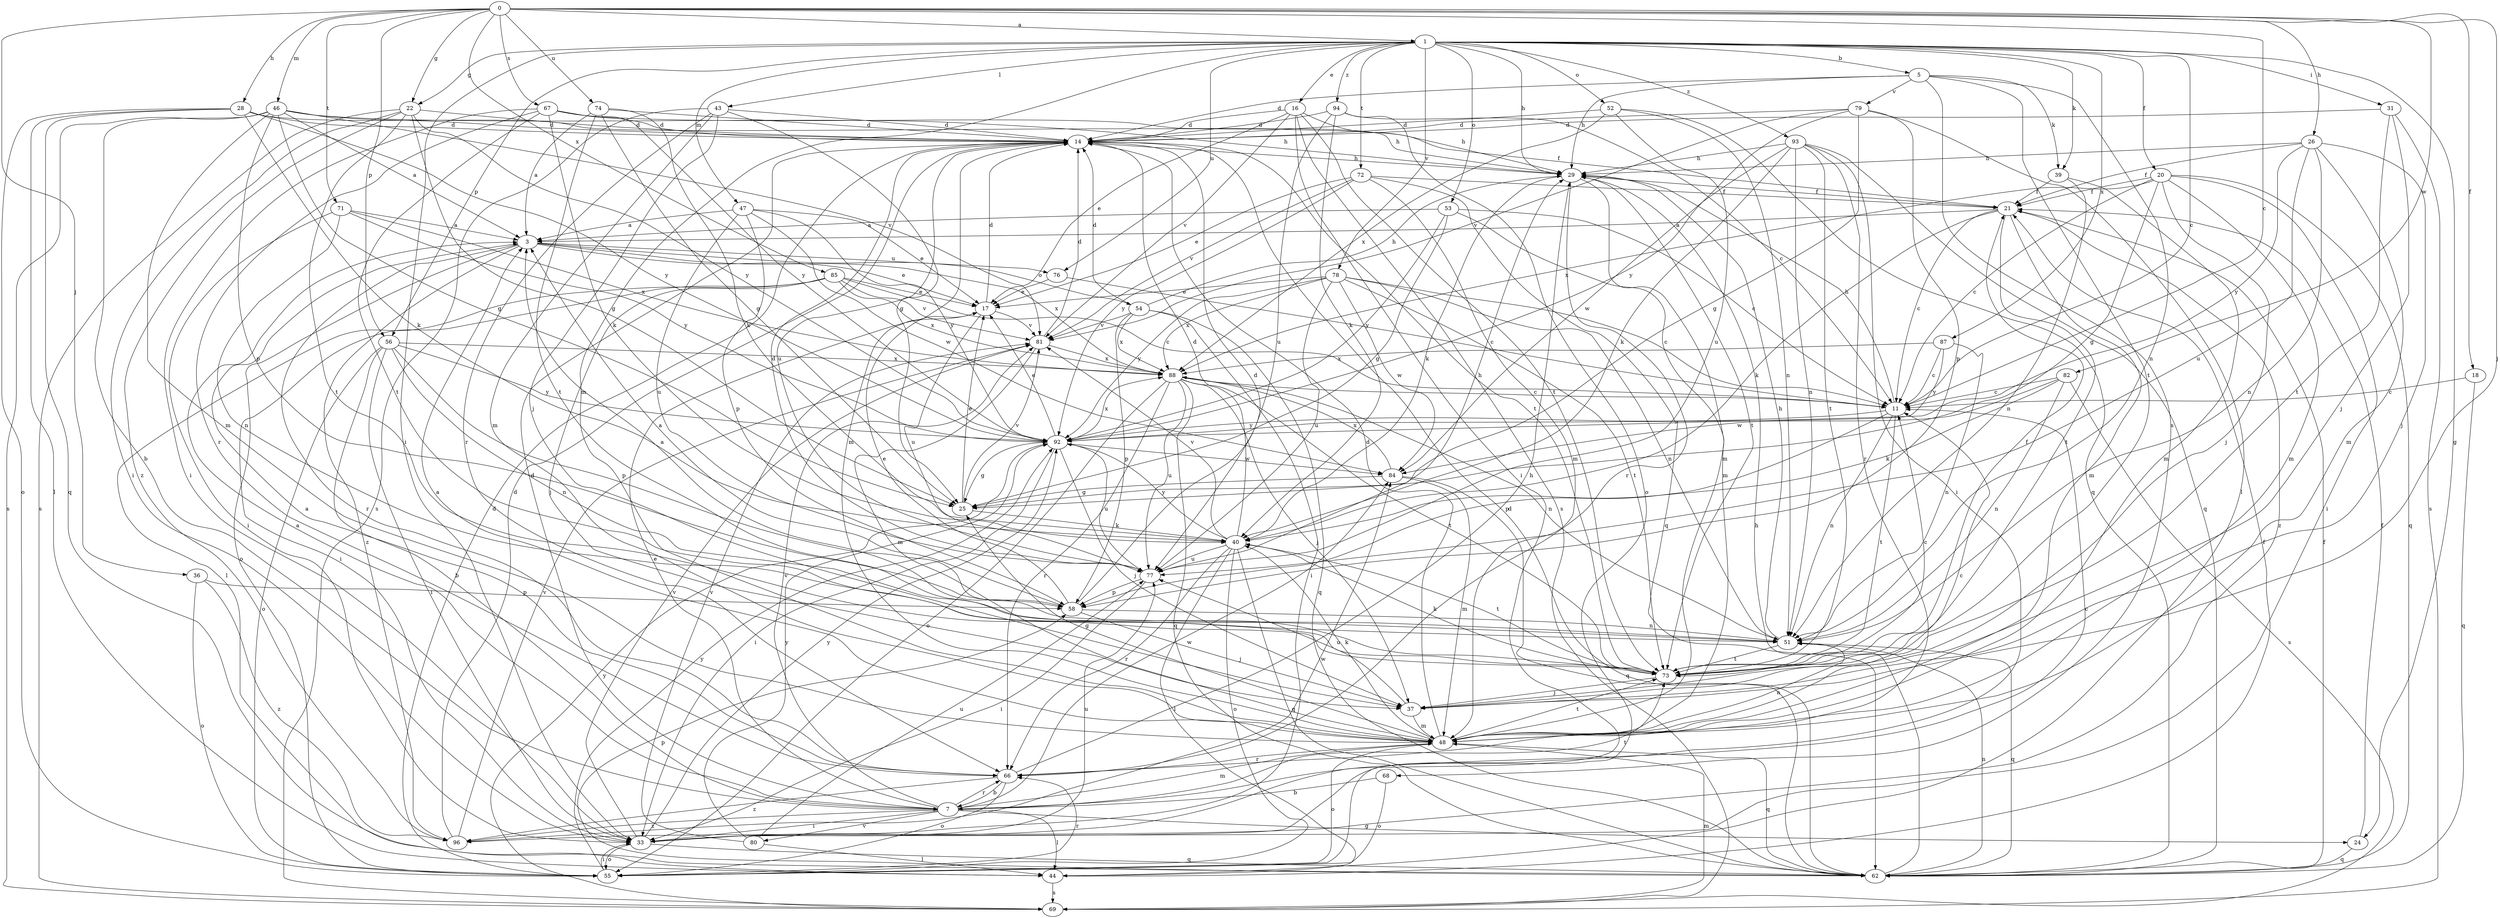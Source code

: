 strict digraph  {
0;
1;
3;
5;
7;
11;
14;
16;
17;
18;
20;
21;
22;
24;
25;
26;
28;
29;
31;
33;
36;
37;
39;
40;
43;
44;
46;
47;
48;
51;
52;
53;
54;
55;
56;
58;
62;
66;
67;
68;
69;
71;
72;
73;
74;
76;
77;
78;
79;
80;
81;
82;
84;
85;
87;
88;
92;
93;
94;
96;
0 -> 1  [label=a];
0 -> 11  [label=c];
0 -> 18  [label=f];
0 -> 22  [label=g];
0 -> 26  [label=h];
0 -> 28  [label=h];
0 -> 36  [label=j];
0 -> 37  [label=j];
0 -> 46  [label=m];
0 -> 56  [label=p];
0 -> 67  [label=s];
0 -> 71  [label=t];
0 -> 74  [label=u];
0 -> 82  [label=w];
0 -> 85  [label=x];
1 -> 5  [label=b];
1 -> 11  [label=c];
1 -> 16  [label=e];
1 -> 20  [label=f];
1 -> 22  [label=g];
1 -> 24  [label=g];
1 -> 29  [label=h];
1 -> 31  [label=i];
1 -> 33  [label=i];
1 -> 39  [label=k];
1 -> 43  [label=l];
1 -> 47  [label=m];
1 -> 48  [label=m];
1 -> 52  [label=o];
1 -> 53  [label=o];
1 -> 56  [label=p];
1 -> 72  [label=t];
1 -> 76  [label=u];
1 -> 78  [label=v];
1 -> 87  [label=x];
1 -> 93  [label=z];
1 -> 94  [label=z];
3 -> 17  [label=e];
3 -> 54  [label=o];
3 -> 55  [label=o];
3 -> 66  [label=r];
3 -> 76  [label=u];
3 -> 88  [label=x];
3 -> 96  [label=z];
5 -> 14  [label=d];
5 -> 29  [label=h];
5 -> 39  [label=k];
5 -> 51  [label=n];
5 -> 68  [label=s];
5 -> 73  [label=t];
5 -> 79  [label=v];
7 -> 3  [label=a];
7 -> 11  [label=c];
7 -> 14  [label=d];
7 -> 17  [label=e];
7 -> 24  [label=g];
7 -> 33  [label=i];
7 -> 44  [label=l];
7 -> 48  [label=m];
7 -> 66  [label=r];
7 -> 73  [label=t];
7 -> 80  [label=v];
7 -> 81  [label=v];
7 -> 84  [label=w];
7 -> 96  [label=z];
11 -> 29  [label=h];
11 -> 51  [label=n];
11 -> 58  [label=p];
11 -> 73  [label=t];
11 -> 92  [label=y];
14 -> 29  [label=h];
14 -> 48  [label=m];
14 -> 73  [label=t];
14 -> 77  [label=u];
16 -> 14  [label=d];
16 -> 17  [label=e];
16 -> 29  [label=h];
16 -> 33  [label=i];
16 -> 69  [label=s];
16 -> 73  [label=t];
16 -> 81  [label=v];
17 -> 14  [label=d];
17 -> 77  [label=u];
17 -> 81  [label=v];
18 -> 11  [label=c];
18 -> 62  [label=q];
20 -> 11  [label=c];
20 -> 21  [label=f];
20 -> 25  [label=g];
20 -> 33  [label=i];
20 -> 37  [label=j];
20 -> 48  [label=m];
20 -> 62  [label=q];
20 -> 88  [label=x];
21 -> 3  [label=a];
21 -> 11  [label=c];
21 -> 40  [label=k];
21 -> 48  [label=m];
21 -> 73  [label=t];
21 -> 96  [label=z];
22 -> 14  [label=d];
22 -> 25  [label=g];
22 -> 33  [label=i];
22 -> 69  [label=s];
22 -> 73  [label=t];
22 -> 92  [label=y];
22 -> 96  [label=z];
24 -> 21  [label=f];
24 -> 62  [label=q];
25 -> 17  [label=e];
25 -> 40  [label=k];
25 -> 81  [label=v];
26 -> 21  [label=f];
26 -> 29  [label=h];
26 -> 37  [label=j];
26 -> 48  [label=m];
26 -> 51  [label=n];
26 -> 77  [label=u];
26 -> 92  [label=y];
28 -> 14  [label=d];
28 -> 21  [label=f];
28 -> 40  [label=k];
28 -> 44  [label=l];
28 -> 55  [label=o];
28 -> 62  [label=q];
28 -> 92  [label=y];
29 -> 21  [label=f];
29 -> 40  [label=k];
29 -> 48  [label=m];
29 -> 66  [label=r];
29 -> 73  [label=t];
31 -> 14  [label=d];
31 -> 37  [label=j];
31 -> 69  [label=s];
31 -> 73  [label=t];
33 -> 55  [label=o];
33 -> 62  [label=q];
33 -> 77  [label=u];
33 -> 81  [label=v];
33 -> 92  [label=y];
36 -> 55  [label=o];
36 -> 58  [label=p];
36 -> 96  [label=z];
37 -> 48  [label=m];
37 -> 77  [label=u];
39 -> 21  [label=f];
39 -> 48  [label=m];
39 -> 51  [label=n];
40 -> 14  [label=d];
40 -> 44  [label=l];
40 -> 55  [label=o];
40 -> 62  [label=q];
40 -> 66  [label=r];
40 -> 73  [label=t];
40 -> 77  [label=u];
40 -> 81  [label=v];
40 -> 92  [label=y];
43 -> 14  [label=d];
43 -> 25  [label=g];
43 -> 37  [label=j];
43 -> 48  [label=m];
43 -> 66  [label=r];
43 -> 69  [label=s];
44 -> 21  [label=f];
44 -> 69  [label=s];
46 -> 3  [label=a];
46 -> 7  [label=b];
46 -> 14  [label=d];
46 -> 25  [label=g];
46 -> 29  [label=h];
46 -> 48  [label=m];
46 -> 58  [label=p];
46 -> 69  [label=s];
46 -> 81  [label=v];
47 -> 3  [label=a];
47 -> 17  [label=e];
47 -> 58  [label=p];
47 -> 77  [label=u];
47 -> 84  [label=w];
47 -> 92  [label=y];
48 -> 3  [label=a];
48 -> 11  [label=c];
48 -> 14  [label=d];
48 -> 25  [label=g];
48 -> 40  [label=k];
48 -> 51  [label=n];
48 -> 55  [label=o];
48 -> 62  [label=q];
48 -> 66  [label=r];
48 -> 73  [label=t];
51 -> 3  [label=a];
51 -> 29  [label=h];
51 -> 62  [label=q];
51 -> 73  [label=t];
52 -> 14  [label=d];
52 -> 51  [label=n];
52 -> 62  [label=q];
52 -> 77  [label=u];
52 -> 88  [label=x];
53 -> 3  [label=a];
53 -> 11  [label=c];
53 -> 25  [label=g];
53 -> 48  [label=m];
53 -> 92  [label=y];
54 -> 14  [label=d];
54 -> 29  [label=h];
54 -> 33  [label=i];
54 -> 58  [label=p];
54 -> 62  [label=q];
54 -> 81  [label=v];
54 -> 88  [label=x];
55 -> 14  [label=d];
55 -> 33  [label=i];
55 -> 66  [label=r];
55 -> 92  [label=y];
56 -> 7  [label=b];
56 -> 33  [label=i];
56 -> 51  [label=n];
56 -> 55  [label=o];
56 -> 58  [label=p];
56 -> 88  [label=x];
56 -> 92  [label=y];
58 -> 3  [label=a];
58 -> 14  [label=d];
58 -> 17  [label=e];
58 -> 37  [label=j];
58 -> 51  [label=n];
62 -> 14  [label=d];
62 -> 21  [label=f];
62 -> 29  [label=h];
62 -> 51  [label=n];
62 -> 58  [label=p];
66 -> 3  [label=a];
66 -> 7  [label=b];
66 -> 29  [label=h];
66 -> 55  [label=o];
66 -> 96  [label=z];
67 -> 14  [label=d];
67 -> 29  [label=h];
67 -> 33  [label=i];
67 -> 40  [label=k];
67 -> 66  [label=r];
67 -> 73  [label=t];
67 -> 92  [label=y];
68 -> 7  [label=b];
68 -> 55  [label=o];
69 -> 48  [label=m];
69 -> 92  [label=y];
71 -> 3  [label=a];
71 -> 33  [label=i];
71 -> 51  [label=n];
71 -> 88  [label=x];
71 -> 92  [label=y];
72 -> 17  [label=e];
72 -> 21  [label=f];
72 -> 48  [label=m];
72 -> 62  [label=q];
72 -> 81  [label=v];
72 -> 92  [label=y];
73 -> 11  [label=c];
73 -> 21  [label=f];
73 -> 37  [label=j];
73 -> 40  [label=k];
74 -> 3  [label=a];
74 -> 14  [label=d];
74 -> 25  [label=g];
74 -> 40  [label=k];
74 -> 73  [label=t];
76 -> 11  [label=c];
76 -> 17  [label=e];
77 -> 14  [label=d];
77 -> 29  [label=h];
77 -> 33  [label=i];
77 -> 58  [label=p];
78 -> 11  [label=c];
78 -> 17  [label=e];
78 -> 51  [label=n];
78 -> 73  [label=t];
78 -> 77  [label=u];
78 -> 84  [label=w];
78 -> 88  [label=x];
78 -> 92  [label=y];
79 -> 14  [label=d];
79 -> 25  [label=g];
79 -> 44  [label=l];
79 -> 58  [label=p];
79 -> 81  [label=v];
79 -> 92  [label=y];
80 -> 44  [label=l];
80 -> 77  [label=u];
80 -> 81  [label=v];
80 -> 92  [label=y];
81 -> 14  [label=d];
81 -> 48  [label=m];
81 -> 88  [label=x];
82 -> 11  [label=c];
82 -> 40  [label=k];
82 -> 51  [label=n];
82 -> 69  [label=s];
82 -> 84  [label=w];
84 -> 25  [label=g];
84 -> 48  [label=m];
84 -> 62  [label=q];
84 -> 88  [label=x];
85 -> 11  [label=c];
85 -> 17  [label=e];
85 -> 33  [label=i];
85 -> 37  [label=j];
85 -> 44  [label=l];
85 -> 81  [label=v];
85 -> 88  [label=x];
87 -> 11  [label=c];
87 -> 51  [label=n];
87 -> 88  [label=x];
87 -> 92  [label=y];
88 -> 11  [label=c];
88 -> 37  [label=j];
88 -> 51  [label=n];
88 -> 55  [label=o];
88 -> 62  [label=q];
88 -> 66  [label=r];
88 -> 73  [label=t];
88 -> 77  [label=u];
92 -> 17  [label=e];
92 -> 25  [label=g];
92 -> 33  [label=i];
92 -> 37  [label=j];
92 -> 77  [label=u];
92 -> 84  [label=w];
92 -> 88  [label=x];
93 -> 29  [label=h];
93 -> 33  [label=i];
93 -> 40  [label=k];
93 -> 51  [label=n];
93 -> 62  [label=q];
93 -> 66  [label=r];
93 -> 73  [label=t];
93 -> 84  [label=w];
94 -> 11  [label=c];
94 -> 14  [label=d];
94 -> 40  [label=k];
94 -> 55  [label=o];
94 -> 77  [label=u];
96 -> 14  [label=d];
96 -> 81  [label=v];
96 -> 84  [label=w];
}
